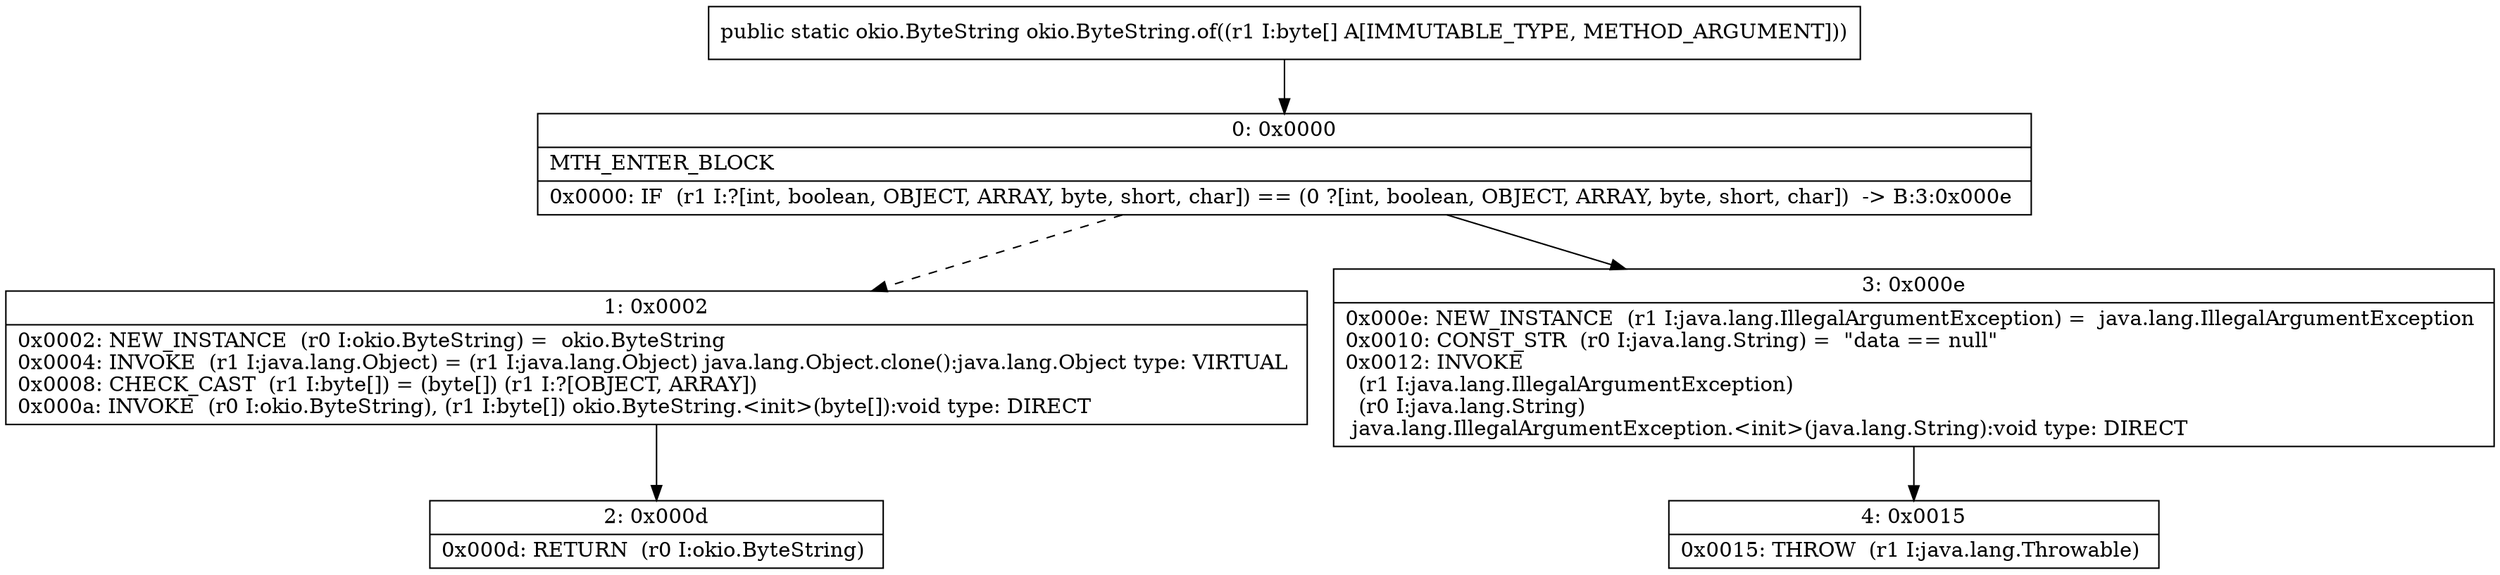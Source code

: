 digraph "CFG forokio.ByteString.of([B)Lokio\/ByteString;" {
Node_0 [shape=record,label="{0\:\ 0x0000|MTH_ENTER_BLOCK\l|0x0000: IF  (r1 I:?[int, boolean, OBJECT, ARRAY, byte, short, char]) == (0 ?[int, boolean, OBJECT, ARRAY, byte, short, char])  \-\> B:3:0x000e \l}"];
Node_1 [shape=record,label="{1\:\ 0x0002|0x0002: NEW_INSTANCE  (r0 I:okio.ByteString) =  okio.ByteString \l0x0004: INVOKE  (r1 I:java.lang.Object) = (r1 I:java.lang.Object) java.lang.Object.clone():java.lang.Object type: VIRTUAL \l0x0008: CHECK_CAST  (r1 I:byte[]) = (byte[]) (r1 I:?[OBJECT, ARRAY]) \l0x000a: INVOKE  (r0 I:okio.ByteString), (r1 I:byte[]) okio.ByteString.\<init\>(byte[]):void type: DIRECT \l}"];
Node_2 [shape=record,label="{2\:\ 0x000d|0x000d: RETURN  (r0 I:okio.ByteString) \l}"];
Node_3 [shape=record,label="{3\:\ 0x000e|0x000e: NEW_INSTANCE  (r1 I:java.lang.IllegalArgumentException) =  java.lang.IllegalArgumentException \l0x0010: CONST_STR  (r0 I:java.lang.String) =  \"data == null\" \l0x0012: INVOKE  \l  (r1 I:java.lang.IllegalArgumentException)\l  (r0 I:java.lang.String)\l java.lang.IllegalArgumentException.\<init\>(java.lang.String):void type: DIRECT \l}"];
Node_4 [shape=record,label="{4\:\ 0x0015|0x0015: THROW  (r1 I:java.lang.Throwable) \l}"];
MethodNode[shape=record,label="{public static okio.ByteString okio.ByteString.of((r1 I:byte[] A[IMMUTABLE_TYPE, METHOD_ARGUMENT])) }"];
MethodNode -> Node_0;
Node_0 -> Node_1[style=dashed];
Node_0 -> Node_3;
Node_1 -> Node_2;
Node_3 -> Node_4;
}

